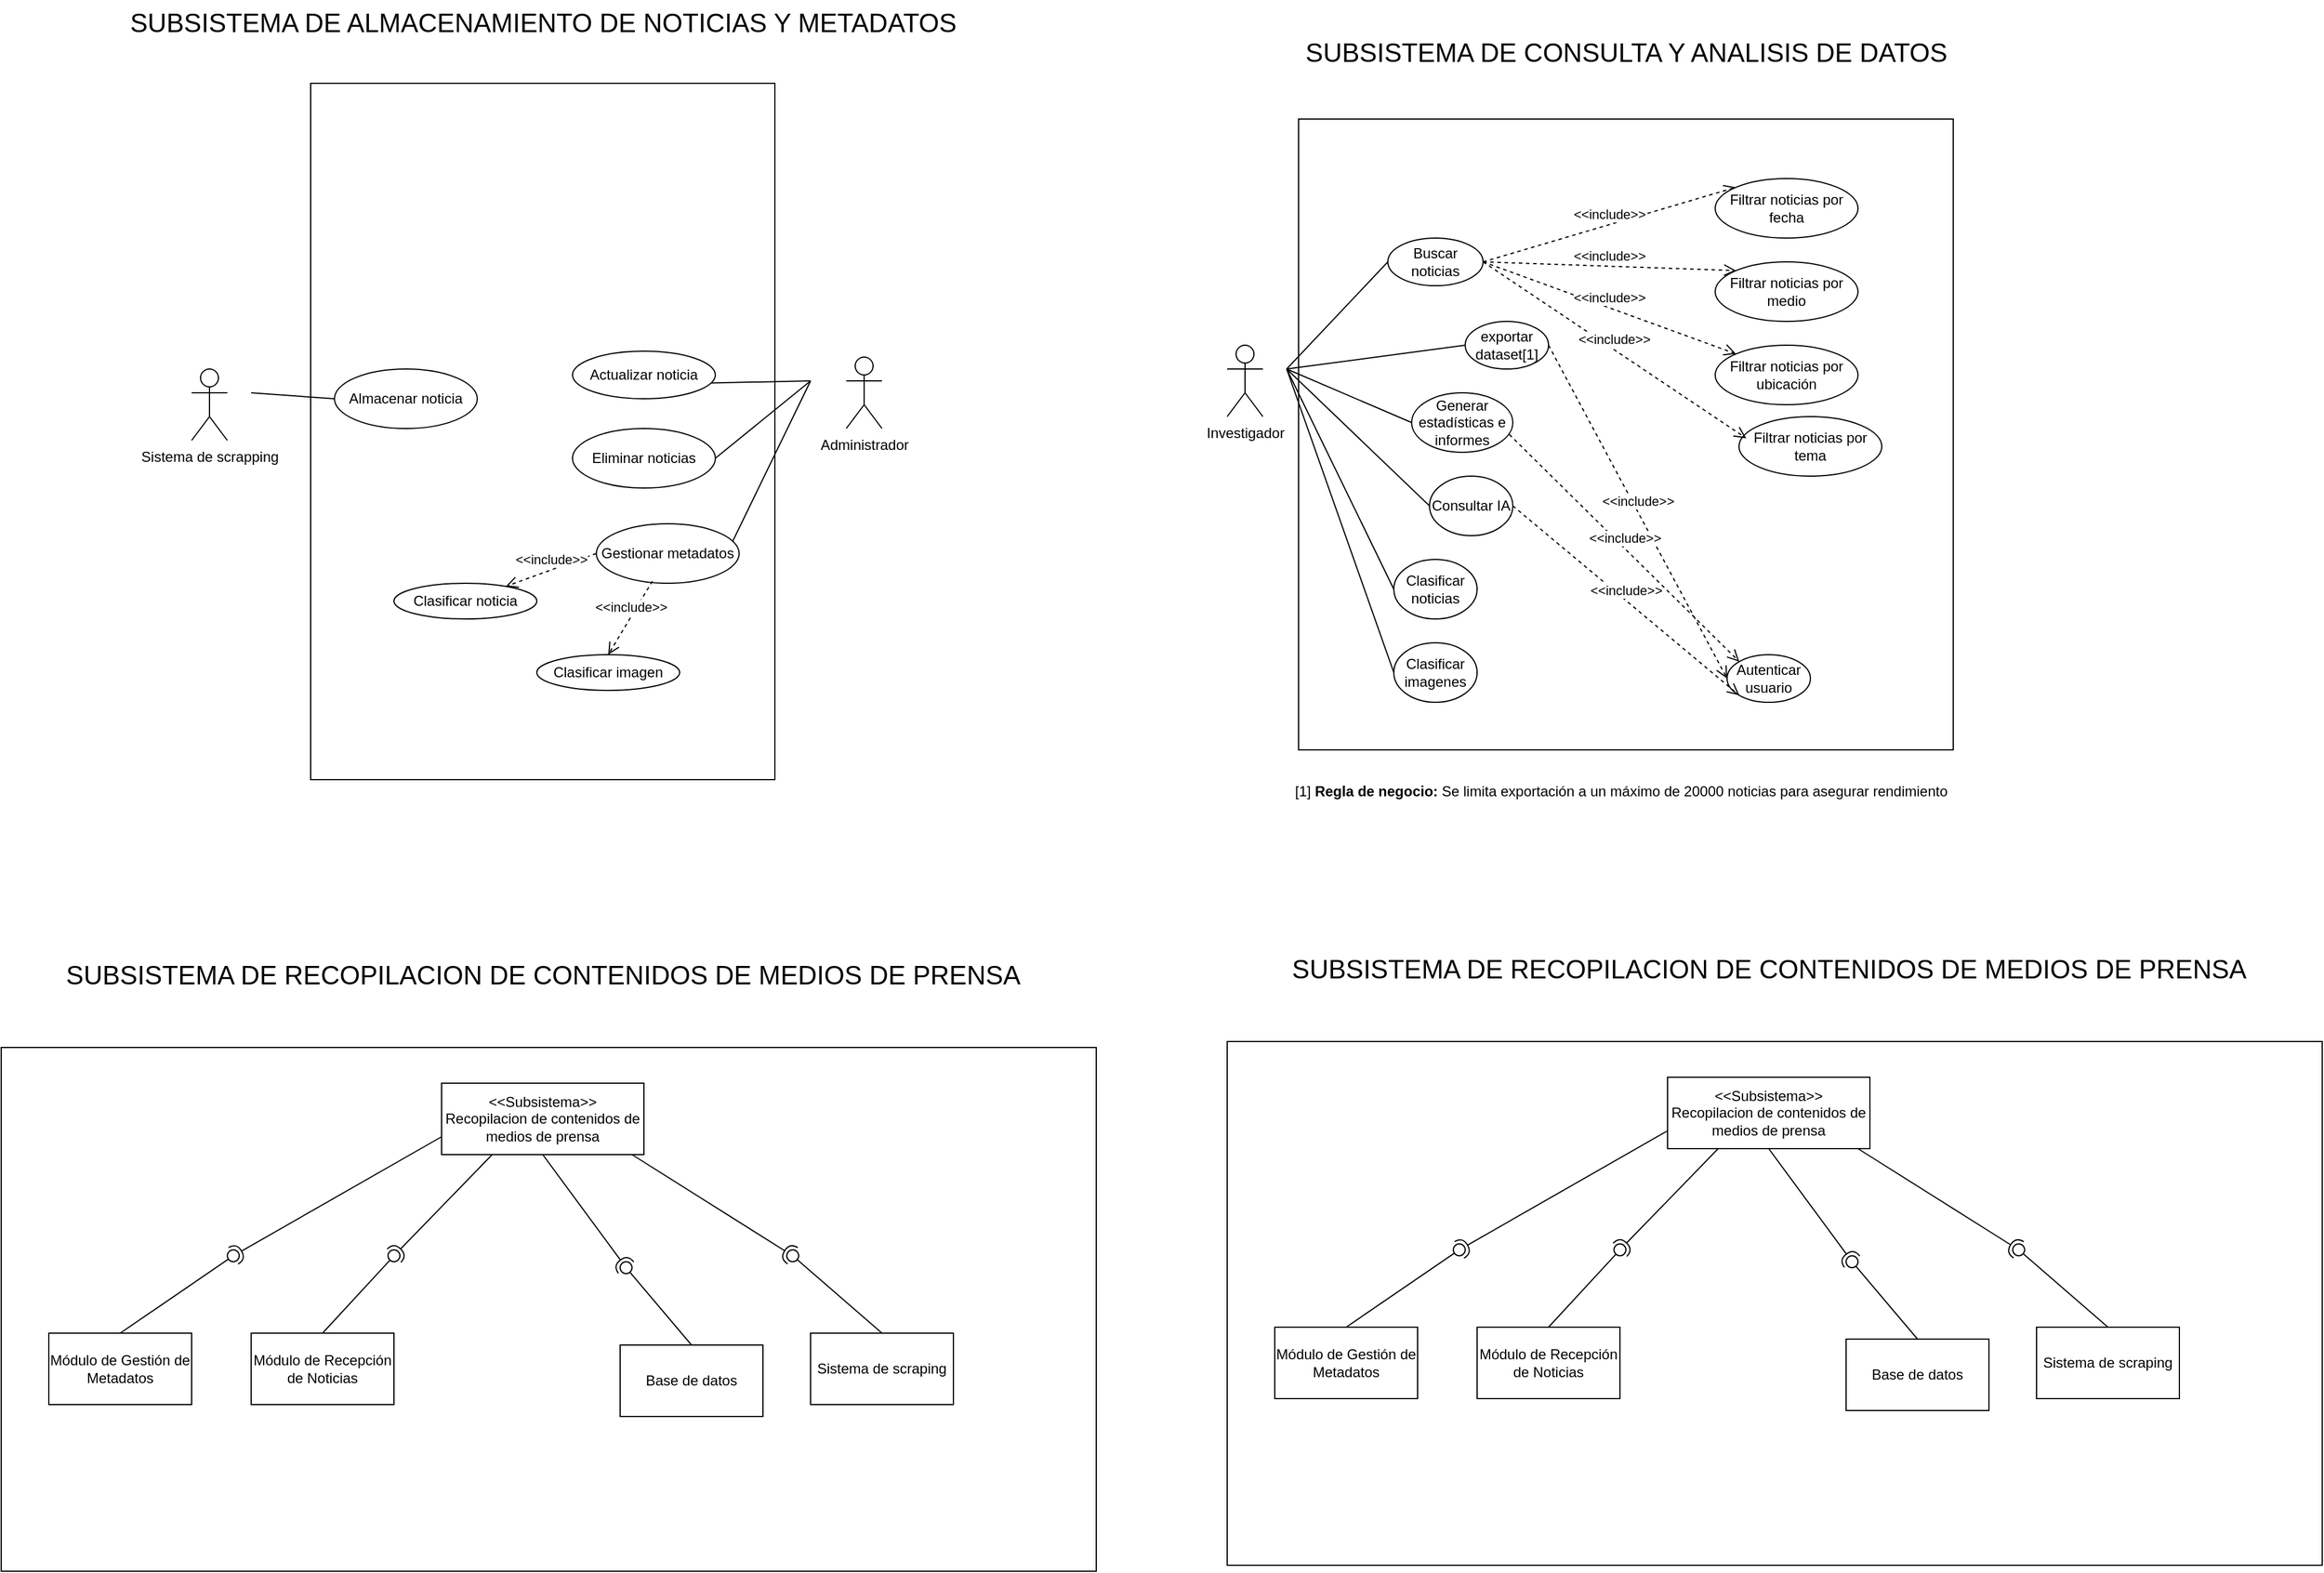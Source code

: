 <mxfile version="28.1.1">
  <diagram name="Página-1" id="gAzKbbcwC094XxibF-DY">
    <mxGraphModel dx="2747" dy="1830" grid="1" gridSize="10" guides="1" tooltips="1" connect="1" arrows="1" fold="1" page="1" pageScale="1" pageWidth="827" pageHeight="1169" math="0" shadow="0">
      <root>
        <mxCell id="0" />
        <mxCell id="1" parent="0" />
        <mxCell id="x1412d7Bhj6BPtJA3p_Y-9" value="" style="rounded=0;whiteSpace=wrap;html=1;" parent="1" vertex="1">
          <mxGeometry x="-190" y="-380" width="550" height="530" as="geometry" />
        </mxCell>
        <mxCell id="ybdoiESCJb-08Sw1rpXr-2" value="Investigador" style="shape=umlActor;verticalLabelPosition=bottom;verticalAlign=top;html=1;outlineConnect=0;" parent="1" vertex="1">
          <mxGeometry x="-250" y="-190" width="30" height="60" as="geometry" />
        </mxCell>
        <mxCell id="ybdoiESCJb-08Sw1rpXr-8" value="Buscar noticias" style="ellipse;whiteSpace=wrap;html=1;" parent="1" vertex="1">
          <mxGeometry x="-115" y="-280" width="80" height="40" as="geometry" />
        </mxCell>
        <mxCell id="ybdoiESCJb-08Sw1rpXr-9" value="exportar dataset[1]" style="ellipse;whiteSpace=wrap;html=1;" parent="1" vertex="1">
          <mxGeometry x="-50" y="-210" width="70" height="40" as="geometry" />
        </mxCell>
        <mxCell id="ybdoiESCJb-08Sw1rpXr-10" value="Autenticar usuario" style="ellipse;whiteSpace=wrap;html=1;" parent="1" vertex="1">
          <mxGeometry x="170" y="70" width="70" height="40" as="geometry" />
        </mxCell>
        <mxCell id="ybdoiESCJb-08Sw1rpXr-20" value="&amp;lt;&amp;lt;include&amp;gt;&amp;gt;" style="html=1;verticalAlign=bottom;endArrow=open;dashed=1;endSize=8;curved=0;rounded=0;exitX=1;exitY=0.5;exitDx=0;exitDy=0;entryX=0;entryY=0;entryDx=0;entryDy=0;" parent="1" source="ybdoiESCJb-08Sw1rpXr-8" target="ybdoiESCJb-08Sw1rpXr-68" edge="1">
          <mxGeometry relative="1" as="geometry">
            <mxPoint x="90" y="-50" as="sourcePoint" />
            <mxPoint x="10" y="-50" as="targetPoint" />
          </mxGeometry>
        </mxCell>
        <mxCell id="ybdoiESCJb-08Sw1rpXr-24" value="Generar estadísticas e informes" style="ellipse;whiteSpace=wrap;html=1;" parent="1" vertex="1">
          <mxGeometry x="-95" y="-150" width="85" height="50" as="geometry" />
        </mxCell>
        <mxCell id="ybdoiESCJb-08Sw1rpXr-31" value="" style="endArrow=none;html=1;rounded=0;entryX=0;entryY=0.5;entryDx=0;entryDy=0;" parent="1" target="ybdoiESCJb-08Sw1rpXr-24" edge="1">
          <mxGeometry width="50" height="50" relative="1" as="geometry">
            <mxPoint x="-200" y="-170" as="sourcePoint" />
            <mxPoint x="140" y="30" as="targetPoint" />
          </mxGeometry>
        </mxCell>
        <mxCell id="ybdoiESCJb-08Sw1rpXr-32" value="" style="endArrow=none;html=1;rounded=0;entryX=0;entryY=0.5;entryDx=0;entryDy=0;" parent="1" target="ybdoiESCJb-08Sw1rpXr-9" edge="1">
          <mxGeometry width="50" height="50" relative="1" as="geometry">
            <mxPoint x="-200" y="-170" as="sourcePoint" />
            <mxPoint x="-90" y="90" as="targetPoint" />
          </mxGeometry>
        </mxCell>
        <mxCell id="ybdoiESCJb-08Sw1rpXr-33" value="" style="endArrow=none;html=1;rounded=0;entryX=0;entryY=0.5;entryDx=0;entryDy=0;" parent="1" target="ybdoiESCJb-08Sw1rpXr-8" edge="1">
          <mxGeometry width="50" height="50" relative="1" as="geometry">
            <mxPoint x="-200" y="-170" as="sourcePoint" />
            <mxPoint x="-80" y="100" as="targetPoint" />
          </mxGeometry>
        </mxCell>
        <mxCell id="ybdoiESCJb-08Sw1rpXr-43" value="&amp;lt;&amp;lt;include&amp;gt;&amp;gt;" style="html=1;verticalAlign=bottom;endArrow=open;dashed=1;endSize=8;curved=0;rounded=0;exitX=1;exitY=0.5;exitDx=0;exitDy=0;entryX=0;entryY=0.5;entryDx=0;entryDy=0;" parent="1" source="ybdoiESCJb-08Sw1rpXr-9" target="ybdoiESCJb-08Sw1rpXr-10" edge="1">
          <mxGeometry relative="1" as="geometry">
            <mxPoint x="-15" y="-70" as="sourcePoint" />
            <mxPoint x="90" y="-25" as="targetPoint" />
          </mxGeometry>
        </mxCell>
        <mxCell id="ybdoiESCJb-08Sw1rpXr-56" value="Consultar IA" style="ellipse;whiteSpace=wrap;html=1;" parent="1" vertex="1">
          <mxGeometry x="-80" y="-80" width="70" height="50" as="geometry" />
        </mxCell>
        <mxCell id="ybdoiESCJb-08Sw1rpXr-57" value="" style="endArrow=none;html=1;rounded=0;entryX=0;entryY=0.5;entryDx=0;entryDy=0;" parent="1" target="ybdoiESCJb-08Sw1rpXr-56" edge="1">
          <mxGeometry width="50" height="50" relative="1" as="geometry">
            <mxPoint x="-200" y="-170" as="sourcePoint" />
            <mxPoint x="-95" y="210" as="targetPoint" />
          </mxGeometry>
        </mxCell>
        <mxCell id="ybdoiESCJb-08Sw1rpXr-58" value="&amp;lt;&amp;lt;include&amp;gt;&amp;gt;" style="html=1;verticalAlign=bottom;endArrow=open;dashed=1;endSize=8;curved=0;rounded=0;exitX=1;exitY=0.5;exitDx=0;exitDy=0;entryX=0;entryY=1;entryDx=0;entryDy=0;" parent="1" source="ybdoiESCJb-08Sw1rpXr-56" target="ybdoiESCJb-08Sw1rpXr-10" edge="1">
          <mxGeometry relative="1" as="geometry">
            <mxPoint x="-15" y="-40" as="sourcePoint" />
            <mxPoint x="160" y="80" as="targetPoint" />
          </mxGeometry>
        </mxCell>
        <mxCell id="ybdoiESCJb-08Sw1rpXr-61" value="Clasificar noticias" style="ellipse;whiteSpace=wrap;html=1;" parent="1" vertex="1">
          <mxGeometry x="-110" y="-10" width="70" height="50" as="geometry" />
        </mxCell>
        <mxCell id="ybdoiESCJb-08Sw1rpXr-62" value="" style="endArrow=none;html=1;rounded=0;entryX=0;entryY=0.5;entryDx=0;entryDy=0;" parent="1" target="ybdoiESCJb-08Sw1rpXr-61" edge="1">
          <mxGeometry width="50" height="50" relative="1" as="geometry">
            <mxPoint x="-200" y="-170" as="sourcePoint" />
            <mxPoint x="-85" y="105" as="targetPoint" />
          </mxGeometry>
        </mxCell>
        <mxCell id="ybdoiESCJb-08Sw1rpXr-63" value="Clasificar imagenes" style="ellipse;whiteSpace=wrap;html=1;" parent="1" vertex="1">
          <mxGeometry x="-110" y="60" width="70" height="50" as="geometry" />
        </mxCell>
        <mxCell id="ybdoiESCJb-08Sw1rpXr-64" value="" style="endArrow=none;html=1;rounded=0;entryX=0;entryY=0.5;entryDx=0;entryDy=0;" parent="1" target="ybdoiESCJb-08Sw1rpXr-63" edge="1">
          <mxGeometry width="50" height="50" relative="1" as="geometry">
            <mxPoint x="-200" y="-170" as="sourcePoint" />
            <mxPoint x="-85" y="165" as="targetPoint" />
          </mxGeometry>
        </mxCell>
        <mxCell id="ybdoiESCJb-08Sw1rpXr-68" value="Filtrar noticias por fecha" style="ellipse;whiteSpace=wrap;html=1;" parent="1" vertex="1">
          <mxGeometry x="160" y="-330" width="120" height="50" as="geometry" />
        </mxCell>
        <mxCell id="ybdoiESCJb-08Sw1rpXr-69" value="Filtrar noticias por medio" style="ellipse;whiteSpace=wrap;html=1;" parent="1" vertex="1">
          <mxGeometry x="160" y="-260" width="120" height="50" as="geometry" />
        </mxCell>
        <mxCell id="ybdoiESCJb-08Sw1rpXr-70" value="Filtrar noticias por tema" style="ellipse;whiteSpace=wrap;html=1;" parent="1" vertex="1">
          <mxGeometry x="180" y="-130" width="120" height="50" as="geometry" />
        </mxCell>
        <mxCell id="ybdoiESCJb-08Sw1rpXr-71" value="Filtrar noticias por ubicación" style="ellipse;whiteSpace=wrap;html=1;" parent="1" vertex="1">
          <mxGeometry x="160" y="-190" width="120" height="50" as="geometry" />
        </mxCell>
        <mxCell id="ybdoiESCJb-08Sw1rpXr-72" value="&amp;lt;&amp;lt;include&amp;gt;&amp;gt;" style="html=1;verticalAlign=bottom;endArrow=open;dashed=1;endSize=8;curved=0;rounded=0;exitX=1;exitY=0.5;exitDx=0;exitDy=0;entryX=0;entryY=0;entryDx=0;entryDy=0;" parent="1" source="ybdoiESCJb-08Sw1rpXr-8" target="ybdoiESCJb-08Sw1rpXr-69" edge="1">
          <mxGeometry relative="1" as="geometry">
            <mxPoint x="-45" y="-160" as="sourcePoint" />
            <mxPoint x="232" y="-177" as="targetPoint" />
          </mxGeometry>
        </mxCell>
        <mxCell id="ybdoiESCJb-08Sw1rpXr-73" value="&amp;lt;&amp;lt;include&amp;gt;&amp;gt;" style="html=1;verticalAlign=bottom;endArrow=open;dashed=1;endSize=8;curved=0;rounded=0;exitX=1;exitY=0.5;exitDx=0;exitDy=0;entryX=0;entryY=0;entryDx=0;entryDy=0;" parent="1" source="ybdoiESCJb-08Sw1rpXr-8" target="ybdoiESCJb-08Sw1rpXr-71" edge="1">
          <mxGeometry relative="1" as="geometry">
            <mxPoint x="-35" y="-150" as="sourcePoint" />
            <mxPoint x="242" y="-167" as="targetPoint" />
          </mxGeometry>
        </mxCell>
        <mxCell id="ybdoiESCJb-08Sw1rpXr-74" value="&amp;lt;&amp;lt;include&amp;gt;&amp;gt;" style="html=1;verticalAlign=bottom;endArrow=open;dashed=1;endSize=8;curved=0;rounded=0;entryX=0.051;entryY=0.364;entryDx=0;entryDy=0;entryPerimeter=0;exitX=1;exitY=0.5;exitDx=0;exitDy=0;" parent="1" source="ybdoiESCJb-08Sw1rpXr-8" target="ybdoiESCJb-08Sw1rpXr-70" edge="1">
          <mxGeometry relative="1" as="geometry">
            <mxPoint x="-50" y="-170" as="sourcePoint" />
            <mxPoint x="252" y="-157" as="targetPoint" />
          </mxGeometry>
        </mxCell>
        <mxCell id="x1412d7Bhj6BPtJA3p_Y-10" value="[1] &lt;b&gt;Regla de negocio: &lt;/b&gt;Se limita exportación a un máximo de 20000 noticias para asegurar rendimiento" style="text;html=1;align=left;verticalAlign=middle;whiteSpace=wrap;rounded=0;" parent="1" vertex="1">
          <mxGeometry x="-195" y="170" width="560" height="30" as="geometry" />
        </mxCell>
        <mxCell id="x1412d7Bhj6BPtJA3p_Y-11" value="&amp;lt;&amp;lt;include&amp;gt;&amp;gt;" style="html=1;verticalAlign=bottom;endArrow=open;dashed=1;endSize=8;curved=0;rounded=0;exitX=0.965;exitY=0.7;exitDx=0;exitDy=0;entryX=0;entryY=0;entryDx=0;entryDy=0;exitPerimeter=0;" parent="1" source="ybdoiESCJb-08Sw1rpXr-24" target="ybdoiESCJb-08Sw1rpXr-10" edge="1">
          <mxGeometry relative="1" as="geometry">
            <mxPoint x="90" y="-100" as="sourcePoint" />
            <mxPoint x="210" y="180" as="targetPoint" />
          </mxGeometry>
        </mxCell>
        <mxCell id="xJSOPvNTRKn9H1h3n8cO-1" value="&lt;font style=&quot;font-size: 22px;&quot;&gt;SUBSISTEMA DE CONSULTA Y ANALISIS DE DATOS&lt;/font&gt;" style="text;html=1;align=center;verticalAlign=middle;resizable=0;points=[];autosize=1;strokeColor=none;fillColor=none;" parent="1" vertex="1">
          <mxGeometry x="-195" y="-455" width="560" height="40" as="geometry" />
        </mxCell>
        <mxCell id="xJSOPvNTRKn9H1h3n8cO-2" value="" style="rounded=0;whiteSpace=wrap;html=1;" parent="1" vertex="1">
          <mxGeometry x="-1020" y="-410" width="390" height="585" as="geometry" />
        </mxCell>
        <mxCell id="xJSOPvNTRKn9H1h3n8cO-3" value="Sistema de scrapping" style="shape=umlActor;verticalLabelPosition=bottom;verticalAlign=top;html=1;outlineConnect=0;" parent="1" vertex="1">
          <mxGeometry x="-1120" y="-170" width="30" height="60" as="geometry" />
        </mxCell>
        <mxCell id="xJSOPvNTRKn9H1h3n8cO-6" value="" style="endArrow=none;html=1;rounded=0;entryX=0;entryY=0.5;entryDx=0;entryDy=0;" parent="1" target="xJSOPvNTRKn9H1h3n8cO-12" edge="1">
          <mxGeometry width="50" height="50" relative="1" as="geometry">
            <mxPoint x="-1070" y="-150" as="sourcePoint" />
            <mxPoint x="-985" y="-240" as="targetPoint" />
          </mxGeometry>
        </mxCell>
        <mxCell id="xJSOPvNTRKn9H1h3n8cO-10" value="Administrador" style="shape=umlActor;verticalLabelPosition=bottom;verticalAlign=top;html=1;outlineConnect=0;" parent="1" vertex="1">
          <mxGeometry x="-570" y="-180" width="30" height="60" as="geometry" />
        </mxCell>
        <mxCell id="xJSOPvNTRKn9H1h3n8cO-11" value="&lt;font style=&quot;font-size: 22px;&quot;&gt;SUBSISTEMA DE ALMACENAMIENTO DE NOTICIAS Y METADATOS&lt;/font&gt;" style="text;html=1;align=center;verticalAlign=middle;resizable=0;points=[];autosize=1;strokeColor=none;fillColor=none;" parent="1" vertex="1">
          <mxGeometry x="-1185" y="-480" width="720" height="40" as="geometry" />
        </mxCell>
        <mxCell id="xJSOPvNTRKn9H1h3n8cO-12" value="Almacenar noticia" style="ellipse;whiteSpace=wrap;html=1;" parent="1" vertex="1">
          <mxGeometry x="-1000" y="-170" width="120" height="50" as="geometry" />
        </mxCell>
        <mxCell id="xJSOPvNTRKn9H1h3n8cO-13" value="Actualizar noticia" style="ellipse;whiteSpace=wrap;html=1;" parent="1" vertex="1">
          <mxGeometry x="-800" y="-185" width="120" height="40" as="geometry" />
        </mxCell>
        <mxCell id="xJSOPvNTRKn9H1h3n8cO-14" value="Eliminar noticias" style="ellipse;whiteSpace=wrap;html=1;" parent="1" vertex="1">
          <mxGeometry x="-800" y="-120" width="120" height="50" as="geometry" />
        </mxCell>
        <mxCell id="xJSOPvNTRKn9H1h3n8cO-15" value="Gestionar metadatos" style="ellipse;whiteSpace=wrap;html=1;" parent="1" vertex="1">
          <mxGeometry x="-780" y="-40" width="120" height="50" as="geometry" />
        </mxCell>
        <mxCell id="xJSOPvNTRKn9H1h3n8cO-16" value="" style="endArrow=none;html=1;rounded=0;entryX=0.971;entryY=0.668;entryDx=0;entryDy=0;entryPerimeter=0;" parent="1" target="xJSOPvNTRKn9H1h3n8cO-13" edge="1">
          <mxGeometry width="50" height="50" relative="1" as="geometry">
            <mxPoint x="-600" y="-160" as="sourcePoint" />
            <mxPoint x="-850" y="-170" as="targetPoint" />
          </mxGeometry>
        </mxCell>
        <mxCell id="xJSOPvNTRKn9H1h3n8cO-17" value="" style="endArrow=none;html=1;rounded=0;entryX=1;entryY=0.5;entryDx=0;entryDy=0;" parent="1" target="xJSOPvNTRKn9H1h3n8cO-14" edge="1">
          <mxGeometry width="50" height="50" relative="1" as="geometry">
            <mxPoint x="-600" y="-160" as="sourcePoint" />
            <mxPoint x="-690" y="-158" as="targetPoint" />
          </mxGeometry>
        </mxCell>
        <mxCell id="xJSOPvNTRKn9H1h3n8cO-18" value="" style="endArrow=none;html=1;rounded=0;entryX=0.953;entryY=0.304;entryDx=0;entryDy=0;entryPerimeter=0;" parent="1" target="xJSOPvNTRKn9H1h3n8cO-15" edge="1">
          <mxGeometry width="50" height="50" relative="1" as="geometry">
            <mxPoint x="-600" y="-160" as="sourcePoint" />
            <mxPoint x="-670" y="-178" as="targetPoint" />
          </mxGeometry>
        </mxCell>
        <mxCell id="xJSOPvNTRKn9H1h3n8cO-19" value="Clasificar noticia" style="ellipse;whiteSpace=wrap;html=1;" parent="1" vertex="1">
          <mxGeometry x="-950" y="10" width="120" height="30" as="geometry" />
        </mxCell>
        <mxCell id="xJSOPvNTRKn9H1h3n8cO-20" value="Clasificar imagen" style="ellipse;whiteSpace=wrap;html=1;" parent="1" vertex="1">
          <mxGeometry x="-830" y="70" width="120" height="30" as="geometry" />
        </mxCell>
        <mxCell id="xJSOPvNTRKn9H1h3n8cO-22" value="&amp;lt;&amp;lt;include&amp;gt;&amp;gt;" style="html=1;verticalAlign=bottom;endArrow=open;dashed=1;endSize=8;curved=0;rounded=0;entryX=0.5;entryY=0;entryDx=0;entryDy=0;exitX=0.393;exitY=0.964;exitDx=0;exitDy=0;exitPerimeter=0;" parent="1" source="xJSOPvNTRKn9H1h3n8cO-15" target="xJSOPvNTRKn9H1h3n8cO-20" edge="1">
          <mxGeometry relative="1" as="geometry">
            <mxPoint x="-870" y="70" as="sourcePoint" />
            <mxPoint x="-649" y="218" as="targetPoint" />
          </mxGeometry>
        </mxCell>
        <mxCell id="xJSOPvNTRKn9H1h3n8cO-23" value="&amp;lt;&amp;lt;include&amp;gt;&amp;gt;" style="html=1;verticalAlign=bottom;endArrow=open;dashed=1;endSize=8;curved=0;rounded=0;exitX=0;exitY=0.5;exitDx=0;exitDy=0;" parent="1" source="xJSOPvNTRKn9H1h3n8cO-15" target="xJSOPvNTRKn9H1h3n8cO-19" edge="1">
          <mxGeometry relative="1" as="geometry">
            <mxPoint x="-820" as="sourcePoint" />
            <mxPoint x="-599" y="148" as="targetPoint" />
          </mxGeometry>
        </mxCell>
        <mxCell id="AGh-hy6SgrTbnIwnRyEK-2" value="&lt;font style=&quot;font-size: 22px;&quot;&gt;SUBSISTEMA DE RECOPILACION DE CONTENIDOS DE MEDIOS DE PRENSA&lt;/font&gt;" style="text;html=1;align=center;verticalAlign=middle;resizable=0;points=[];autosize=1;strokeColor=none;fillColor=none;" parent="1" vertex="1">
          <mxGeometry x="-1240" y="320" width="830" height="40" as="geometry" />
        </mxCell>
        <mxCell id="AGh-hy6SgrTbnIwnRyEK-3" value="" style="rounded=0;whiteSpace=wrap;html=1;" parent="1" vertex="1">
          <mxGeometry x="-1280" y="400" width="920" height="440" as="geometry" />
        </mxCell>
        <mxCell id="AGh-hy6SgrTbnIwnRyEK-4" value="Módulo de Gestión de Metadatos" style="rounded=0;whiteSpace=wrap;html=1;" parent="1" vertex="1">
          <mxGeometry x="-1240" y="640" width="120" height="60" as="geometry" />
        </mxCell>
        <mxCell id="AGh-hy6SgrTbnIwnRyEK-5" value="&lt;div&gt;&amp;lt;&amp;lt;Subsistema&amp;gt;&amp;gt;&lt;/div&gt;&lt;div&gt;Recopilacion de contenidos de medios de prensa&lt;/div&gt;" style="rounded=0;whiteSpace=wrap;html=1;" parent="1" vertex="1">
          <mxGeometry x="-910" y="430" width="170" height="60" as="geometry" />
        </mxCell>
        <mxCell id="xJSOPvNTRKn9H1h3n8cO-29" value="Módulo de Recepción de Noticias" style="rounded=0;whiteSpace=wrap;html=1;" parent="1" vertex="1">
          <mxGeometry x="-1070" y="640" width="120" height="60" as="geometry" />
        </mxCell>
        <mxCell id="xJSOPvNTRKn9H1h3n8cO-30" value="Base de datos" style="rounded=0;whiteSpace=wrap;html=1;" parent="1" vertex="1">
          <mxGeometry x="-760" y="650" width="120" height="60" as="geometry" />
        </mxCell>
        <mxCell id="xJSOPvNTRKn9H1h3n8cO-31" value="Sistema de scraping" style="rounded=0;whiteSpace=wrap;html=1;" parent="1" vertex="1">
          <mxGeometry x="-600" y="640" width="120" height="60" as="geometry" />
        </mxCell>
        <mxCell id="xJSOPvNTRKn9H1h3n8cO-47" value="" style="rounded=0;orthogonalLoop=1;jettySize=auto;html=1;endArrow=halfCircle;endFill=0;endSize=6;strokeWidth=1;sketch=0;exitX=0;exitY=0.75;exitDx=0;exitDy=0;" parent="1" source="AGh-hy6SgrTbnIwnRyEK-5" target="xJSOPvNTRKn9H1h3n8cO-49" edge="1">
          <mxGeometry relative="1" as="geometry">
            <mxPoint x="-1050" y="535" as="sourcePoint" />
          </mxGeometry>
        </mxCell>
        <mxCell id="xJSOPvNTRKn9H1h3n8cO-48" value="" style="rounded=0;orthogonalLoop=1;jettySize=auto;html=1;endArrow=oval;endFill=0;sketch=0;sourcePerimeterSpacing=0;targetPerimeterSpacing=0;endSize=10;exitX=0.5;exitY=0;exitDx=0;exitDy=0;" parent="1" source="AGh-hy6SgrTbnIwnRyEK-4" target="xJSOPvNTRKn9H1h3n8cO-49" edge="1">
          <mxGeometry relative="1" as="geometry">
            <mxPoint x="-1090" y="535" as="sourcePoint" />
          </mxGeometry>
        </mxCell>
        <mxCell id="xJSOPvNTRKn9H1h3n8cO-49" value="" style="ellipse;whiteSpace=wrap;html=1;align=center;aspect=fixed;fillColor=none;strokeColor=none;resizable=0;perimeter=centerPerimeter;rotatable=0;allowArrows=0;points=[];outlineConnect=1;" parent="1" vertex="1">
          <mxGeometry x="-1090" y="570" width="10" height="10" as="geometry" />
        </mxCell>
        <mxCell id="xJSOPvNTRKn9H1h3n8cO-50" value="" style="rounded=0;orthogonalLoop=1;jettySize=auto;html=1;endArrow=halfCircle;endFill=0;endSize=6;strokeWidth=1;sketch=0;exitX=0.25;exitY=1;exitDx=0;exitDy=0;" parent="1" source="AGh-hy6SgrTbnIwnRyEK-5" target="xJSOPvNTRKn9H1h3n8cO-52" edge="1">
          <mxGeometry relative="1" as="geometry">
            <mxPoint x="-930" y="575" as="sourcePoint" />
          </mxGeometry>
        </mxCell>
        <mxCell id="AGh-hy6SgrTbnIwnRyEK-6" value="" style="rounded=0;orthogonalLoop=1;jettySize=auto;html=1;endArrow=halfCircle;endFill=0;endSize=6;strokeWidth=1;sketch=0;exitX=0.941;exitY=1;exitDx=0;exitDy=0;exitPerimeter=0;" parent="1" source="AGh-hy6SgrTbnIwnRyEK-5" target="AGh-hy6SgrTbnIwnRyEK-8" edge="1">
          <mxGeometry relative="1" as="geometry">
            <mxPoint x="-690" y="615" as="sourcePoint" />
          </mxGeometry>
        </mxCell>
        <mxCell id="xJSOPvNTRKn9H1h3n8cO-51" value="" style="rounded=0;orthogonalLoop=1;jettySize=auto;html=1;endArrow=oval;endFill=0;sketch=0;sourcePerimeterSpacing=0;targetPerimeterSpacing=0;endSize=10;exitX=0.5;exitY=0;exitDx=0;exitDy=0;" parent="1" source="xJSOPvNTRKn9H1h3n8cO-29" target="xJSOPvNTRKn9H1h3n8cO-52" edge="1">
          <mxGeometry relative="1" as="geometry">
            <mxPoint x="-970" y="575" as="sourcePoint" />
          </mxGeometry>
        </mxCell>
        <mxCell id="AGh-hy6SgrTbnIwnRyEK-7" value="" style="rounded=0;orthogonalLoop=1;jettySize=auto;html=1;endArrow=oval;endFill=0;sketch=0;sourcePerimeterSpacing=0;targetPerimeterSpacing=0;endSize=10;exitX=0.5;exitY=0;exitDx=0;exitDy=0;" parent="1" source="xJSOPvNTRKn9H1h3n8cO-31" target="AGh-hy6SgrTbnIwnRyEK-8" edge="1">
          <mxGeometry relative="1" as="geometry">
            <mxPoint x="-730" y="615" as="sourcePoint" />
          </mxGeometry>
        </mxCell>
        <mxCell id="xJSOPvNTRKn9H1h3n8cO-52" value="" style="ellipse;whiteSpace=wrap;html=1;align=center;aspect=fixed;fillColor=none;strokeColor=none;resizable=0;perimeter=centerPerimeter;rotatable=0;allowArrows=0;points=[];outlineConnect=1;" parent="1" vertex="1">
          <mxGeometry x="-955" y="570" width="10" height="10" as="geometry" />
        </mxCell>
        <mxCell id="AGh-hy6SgrTbnIwnRyEK-8" value="" style="ellipse;whiteSpace=wrap;html=1;align=center;aspect=fixed;fillColor=none;strokeColor=none;resizable=0;perimeter=centerPerimeter;rotatable=0;allowArrows=0;points=[];outlineConnect=1;" parent="1" vertex="1">
          <mxGeometry x="-620" y="570" width="10" height="10" as="geometry" />
        </mxCell>
        <mxCell id="xJSOPvNTRKn9H1h3n8cO-53" value="" style="rounded=0;orthogonalLoop=1;jettySize=auto;html=1;endArrow=halfCircle;endFill=0;endSize=6;strokeWidth=1;sketch=0;exitX=0.5;exitY=1;exitDx=0;exitDy=0;" parent="1" source="AGh-hy6SgrTbnIwnRyEK-5" target="xJSOPvNTRKn9H1h3n8cO-55" edge="1">
          <mxGeometry relative="1" as="geometry">
            <mxPoint x="-800" y="575" as="sourcePoint" />
          </mxGeometry>
        </mxCell>
        <mxCell id="xJSOPvNTRKn9H1h3n8cO-54" value="" style="rounded=0;orthogonalLoop=1;jettySize=auto;html=1;endArrow=oval;endFill=0;sketch=0;sourcePerimeterSpacing=0;targetPerimeterSpacing=0;endSize=10;exitX=0.5;exitY=0;exitDx=0;exitDy=0;" parent="1" source="xJSOPvNTRKn9H1h3n8cO-30" target="xJSOPvNTRKn9H1h3n8cO-55" edge="1">
          <mxGeometry relative="1" as="geometry">
            <mxPoint x="-840" y="575" as="sourcePoint" />
          </mxGeometry>
        </mxCell>
        <mxCell id="xJSOPvNTRKn9H1h3n8cO-55" value="" style="ellipse;whiteSpace=wrap;html=1;align=center;aspect=fixed;fillColor=none;strokeColor=none;resizable=0;perimeter=centerPerimeter;rotatable=0;allowArrows=0;points=[];outlineConnect=1;" parent="1" vertex="1">
          <mxGeometry x="-760" y="580" width="10" height="10" as="geometry" />
        </mxCell>
        <mxCell id="xJSOPvNTRKn9H1h3n8cO-59" value="" style="shape=image;html=1;verticalAlign=top;verticalLabelPosition=bottom;labelBackgroundColor=#ffffff;imageAspect=0;aspect=fixed;image=https://icons.diagrams.net/icon-cache1/Pokemon_Go_Vol__2-2129/_pikachu-995.svg" parent="1" vertex="1">
          <mxGeometry x="-910" y="530" width="135" height="135" as="geometry" />
        </mxCell>
        <mxCell id="zEb7CjWJj-UAiZ2Rb29J-1" value="&lt;font style=&quot;font-size: 22px;&quot;&gt;SUBSISTEMA DE RECOPILACION DE CONTENIDOS DE MEDIOS DE PRENSA&lt;/font&gt;" style="text;html=1;align=center;verticalAlign=middle;resizable=0;points=[];autosize=1;strokeColor=none;fillColor=none;" vertex="1" parent="1">
          <mxGeometry x="-210" y="315" width="830" height="40" as="geometry" />
        </mxCell>
        <mxCell id="zEb7CjWJj-UAiZ2Rb29J-2" value="" style="rounded=0;whiteSpace=wrap;html=1;" vertex="1" parent="1">
          <mxGeometry x="-250" y="395" width="920" height="440" as="geometry" />
        </mxCell>
        <mxCell id="zEb7CjWJj-UAiZ2Rb29J-3" value="Módulo de Gestión de Metadatos" style="rounded=0;whiteSpace=wrap;html=1;" vertex="1" parent="1">
          <mxGeometry x="-210" y="635" width="120" height="60" as="geometry" />
        </mxCell>
        <mxCell id="zEb7CjWJj-UAiZ2Rb29J-4" value="&lt;div&gt;&amp;lt;&amp;lt;Subsistema&amp;gt;&amp;gt;&lt;/div&gt;&lt;div&gt;Recopilacion de contenidos de medios de prensa&lt;/div&gt;" style="rounded=0;whiteSpace=wrap;html=1;" vertex="1" parent="1">
          <mxGeometry x="120" y="425" width="170" height="60" as="geometry" />
        </mxCell>
        <mxCell id="zEb7CjWJj-UAiZ2Rb29J-5" value="Módulo de Recepción de Noticias" style="rounded=0;whiteSpace=wrap;html=1;" vertex="1" parent="1">
          <mxGeometry x="-40" y="635" width="120" height="60" as="geometry" />
        </mxCell>
        <mxCell id="zEb7CjWJj-UAiZ2Rb29J-6" value="Base de datos" style="rounded=0;whiteSpace=wrap;html=1;" vertex="1" parent="1">
          <mxGeometry x="270" y="645" width="120" height="60" as="geometry" />
        </mxCell>
        <mxCell id="zEb7CjWJj-UAiZ2Rb29J-7" value="Sistema de scraping" style="rounded=0;whiteSpace=wrap;html=1;" vertex="1" parent="1">
          <mxGeometry x="430" y="635" width="120" height="60" as="geometry" />
        </mxCell>
        <mxCell id="zEb7CjWJj-UAiZ2Rb29J-8" value="" style="rounded=0;orthogonalLoop=1;jettySize=auto;html=1;endArrow=halfCircle;endFill=0;endSize=6;strokeWidth=1;sketch=0;exitX=0;exitY=0.75;exitDx=0;exitDy=0;" edge="1" parent="1" source="zEb7CjWJj-UAiZ2Rb29J-4" target="zEb7CjWJj-UAiZ2Rb29J-10">
          <mxGeometry relative="1" as="geometry">
            <mxPoint x="-20" y="530" as="sourcePoint" />
          </mxGeometry>
        </mxCell>
        <mxCell id="zEb7CjWJj-UAiZ2Rb29J-9" value="" style="rounded=0;orthogonalLoop=1;jettySize=auto;html=1;endArrow=oval;endFill=0;sketch=0;sourcePerimeterSpacing=0;targetPerimeterSpacing=0;endSize=10;exitX=0.5;exitY=0;exitDx=0;exitDy=0;" edge="1" parent="1" source="zEb7CjWJj-UAiZ2Rb29J-3" target="zEb7CjWJj-UAiZ2Rb29J-10">
          <mxGeometry relative="1" as="geometry">
            <mxPoint x="-60" y="530" as="sourcePoint" />
          </mxGeometry>
        </mxCell>
        <mxCell id="zEb7CjWJj-UAiZ2Rb29J-10" value="" style="ellipse;whiteSpace=wrap;html=1;align=center;aspect=fixed;fillColor=none;strokeColor=none;resizable=0;perimeter=centerPerimeter;rotatable=0;allowArrows=0;points=[];outlineConnect=1;" vertex="1" parent="1">
          <mxGeometry x="-60" y="565" width="10" height="10" as="geometry" />
        </mxCell>
        <mxCell id="zEb7CjWJj-UAiZ2Rb29J-11" value="" style="rounded=0;orthogonalLoop=1;jettySize=auto;html=1;endArrow=halfCircle;endFill=0;endSize=6;strokeWidth=1;sketch=0;exitX=0.25;exitY=1;exitDx=0;exitDy=0;" edge="1" parent="1" source="zEb7CjWJj-UAiZ2Rb29J-4" target="zEb7CjWJj-UAiZ2Rb29J-15">
          <mxGeometry relative="1" as="geometry">
            <mxPoint x="100" y="570" as="sourcePoint" />
          </mxGeometry>
        </mxCell>
        <mxCell id="zEb7CjWJj-UAiZ2Rb29J-12" value="" style="rounded=0;orthogonalLoop=1;jettySize=auto;html=1;endArrow=halfCircle;endFill=0;endSize=6;strokeWidth=1;sketch=0;exitX=0.941;exitY=1;exitDx=0;exitDy=0;exitPerimeter=0;" edge="1" parent="1" source="zEb7CjWJj-UAiZ2Rb29J-4" target="zEb7CjWJj-UAiZ2Rb29J-16">
          <mxGeometry relative="1" as="geometry">
            <mxPoint x="340" y="610" as="sourcePoint" />
          </mxGeometry>
        </mxCell>
        <mxCell id="zEb7CjWJj-UAiZ2Rb29J-13" value="" style="rounded=0;orthogonalLoop=1;jettySize=auto;html=1;endArrow=oval;endFill=0;sketch=0;sourcePerimeterSpacing=0;targetPerimeterSpacing=0;endSize=10;exitX=0.5;exitY=0;exitDx=0;exitDy=0;" edge="1" parent="1" source="zEb7CjWJj-UAiZ2Rb29J-5" target="zEb7CjWJj-UAiZ2Rb29J-15">
          <mxGeometry relative="1" as="geometry">
            <mxPoint x="60" y="570" as="sourcePoint" />
          </mxGeometry>
        </mxCell>
        <mxCell id="zEb7CjWJj-UAiZ2Rb29J-14" value="" style="rounded=0;orthogonalLoop=1;jettySize=auto;html=1;endArrow=oval;endFill=0;sketch=0;sourcePerimeterSpacing=0;targetPerimeterSpacing=0;endSize=10;exitX=0.5;exitY=0;exitDx=0;exitDy=0;" edge="1" parent="1" source="zEb7CjWJj-UAiZ2Rb29J-7" target="zEb7CjWJj-UAiZ2Rb29J-16">
          <mxGeometry relative="1" as="geometry">
            <mxPoint x="300" y="610" as="sourcePoint" />
          </mxGeometry>
        </mxCell>
        <mxCell id="zEb7CjWJj-UAiZ2Rb29J-15" value="" style="ellipse;whiteSpace=wrap;html=1;align=center;aspect=fixed;fillColor=none;strokeColor=none;resizable=0;perimeter=centerPerimeter;rotatable=0;allowArrows=0;points=[];outlineConnect=1;" vertex="1" parent="1">
          <mxGeometry x="75" y="565" width="10" height="10" as="geometry" />
        </mxCell>
        <mxCell id="zEb7CjWJj-UAiZ2Rb29J-16" value="" style="ellipse;whiteSpace=wrap;html=1;align=center;aspect=fixed;fillColor=none;strokeColor=none;resizable=0;perimeter=centerPerimeter;rotatable=0;allowArrows=0;points=[];outlineConnect=1;" vertex="1" parent="1">
          <mxGeometry x="410" y="565" width="10" height="10" as="geometry" />
        </mxCell>
        <mxCell id="zEb7CjWJj-UAiZ2Rb29J-17" value="" style="rounded=0;orthogonalLoop=1;jettySize=auto;html=1;endArrow=halfCircle;endFill=0;endSize=6;strokeWidth=1;sketch=0;exitX=0.5;exitY=1;exitDx=0;exitDy=0;" edge="1" parent="1" source="zEb7CjWJj-UAiZ2Rb29J-4" target="zEb7CjWJj-UAiZ2Rb29J-19">
          <mxGeometry relative="1" as="geometry">
            <mxPoint x="230" y="570" as="sourcePoint" />
          </mxGeometry>
        </mxCell>
        <mxCell id="zEb7CjWJj-UAiZ2Rb29J-18" value="" style="rounded=0;orthogonalLoop=1;jettySize=auto;html=1;endArrow=oval;endFill=0;sketch=0;sourcePerimeterSpacing=0;targetPerimeterSpacing=0;endSize=10;exitX=0.5;exitY=0;exitDx=0;exitDy=0;" edge="1" parent="1" source="zEb7CjWJj-UAiZ2Rb29J-6" target="zEb7CjWJj-UAiZ2Rb29J-19">
          <mxGeometry relative="1" as="geometry">
            <mxPoint x="190" y="570" as="sourcePoint" />
          </mxGeometry>
        </mxCell>
        <mxCell id="zEb7CjWJj-UAiZ2Rb29J-19" value="" style="ellipse;whiteSpace=wrap;html=1;align=center;aspect=fixed;fillColor=none;strokeColor=none;resizable=0;perimeter=centerPerimeter;rotatable=0;allowArrows=0;points=[];outlineConnect=1;" vertex="1" parent="1">
          <mxGeometry x="270" y="575" width="10" height="10" as="geometry" />
        </mxCell>
        <mxCell id="zEb7CjWJj-UAiZ2Rb29J-20" value="" style="shape=image;html=1;verticalAlign=top;verticalLabelPosition=bottom;labelBackgroundColor=#ffffff;imageAspect=0;aspect=fixed;image=https://icons.diagrams.net/icon-cache1/Pokemon_Go_Vol__2-2129/_pikachu-995.svg" vertex="1" parent="1">
          <mxGeometry x="120" y="525" width="135" height="135" as="geometry" />
        </mxCell>
      </root>
    </mxGraphModel>
  </diagram>
</mxfile>
